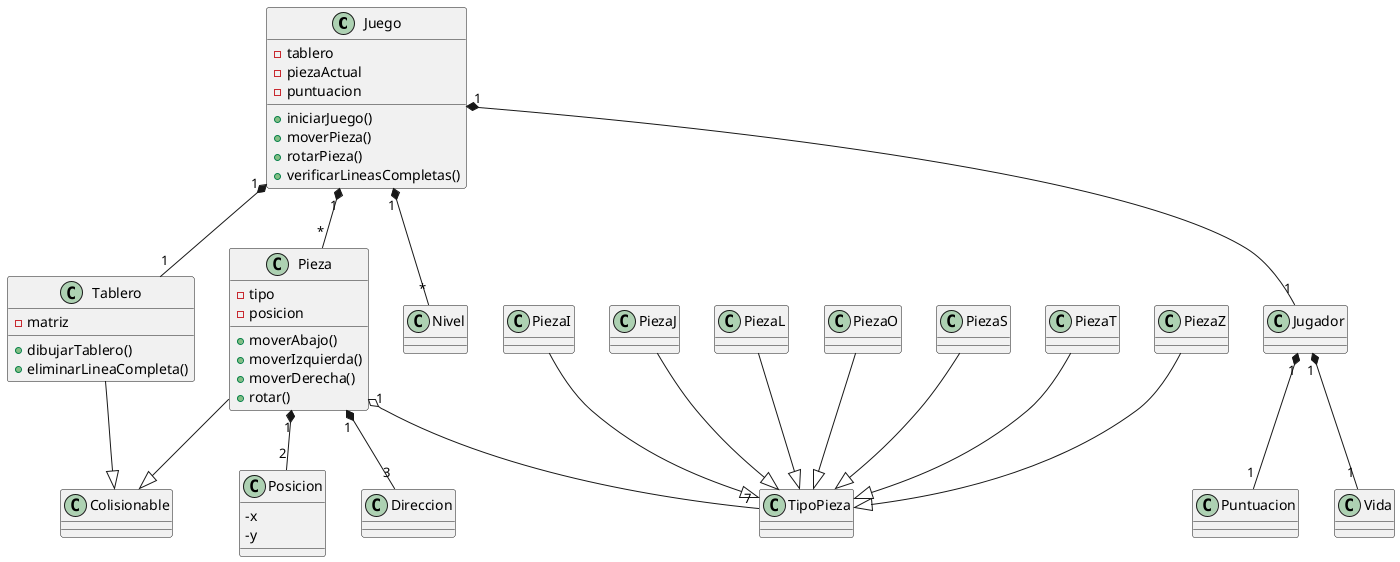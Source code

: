 @startuml tetris 
class Juego {
    -tablero
    -piezaActual
    -puntuacion
    +iniciarJuego()
    +moverPieza()
    +rotarPieza()
    +verificarLineasCompletas()
}

class Tablero {
    -matriz
    +dibujarTablero()
    +eliminarLineaCompleta()
}

class Pieza {
    -tipo
    -posicion
    +moverAbajo()
    +moverIzquierda()
    +moverDerecha()
    +rotar()
}

class Posicion {
    -x
    -y
}

class Nivel
class Direccion
class TipoPieza
class Jugador
class Puntuacion 
class Vida
class Colisionable

Juego "1" *-- "1" Tablero
Juego "1" *-- "*" Pieza
Juego "1" *-- "*" Nivel 
Juego "1" *-- "1" Jugador 

Pieza "1" o-- "7" TipoPieza
Pieza "1" *-- "2" Posicion
Pieza "1" *-- "3" Direccion

Jugador "1" *-- "1" Vida 
Jugador "1" *-- "1" Puntuacion 

PiezaI --|> TipoPieza
PiezaJ --|> TipoPieza
PiezaL --|> TipoPieza
PiezaO --|> TipoPieza
PiezaS --|> TipoPieza
PiezaT --|> TipoPieza
PiezaZ --|> TipoPieza
Pieza --|> Colisionable
Tablero --|> Colisionable

@enduml